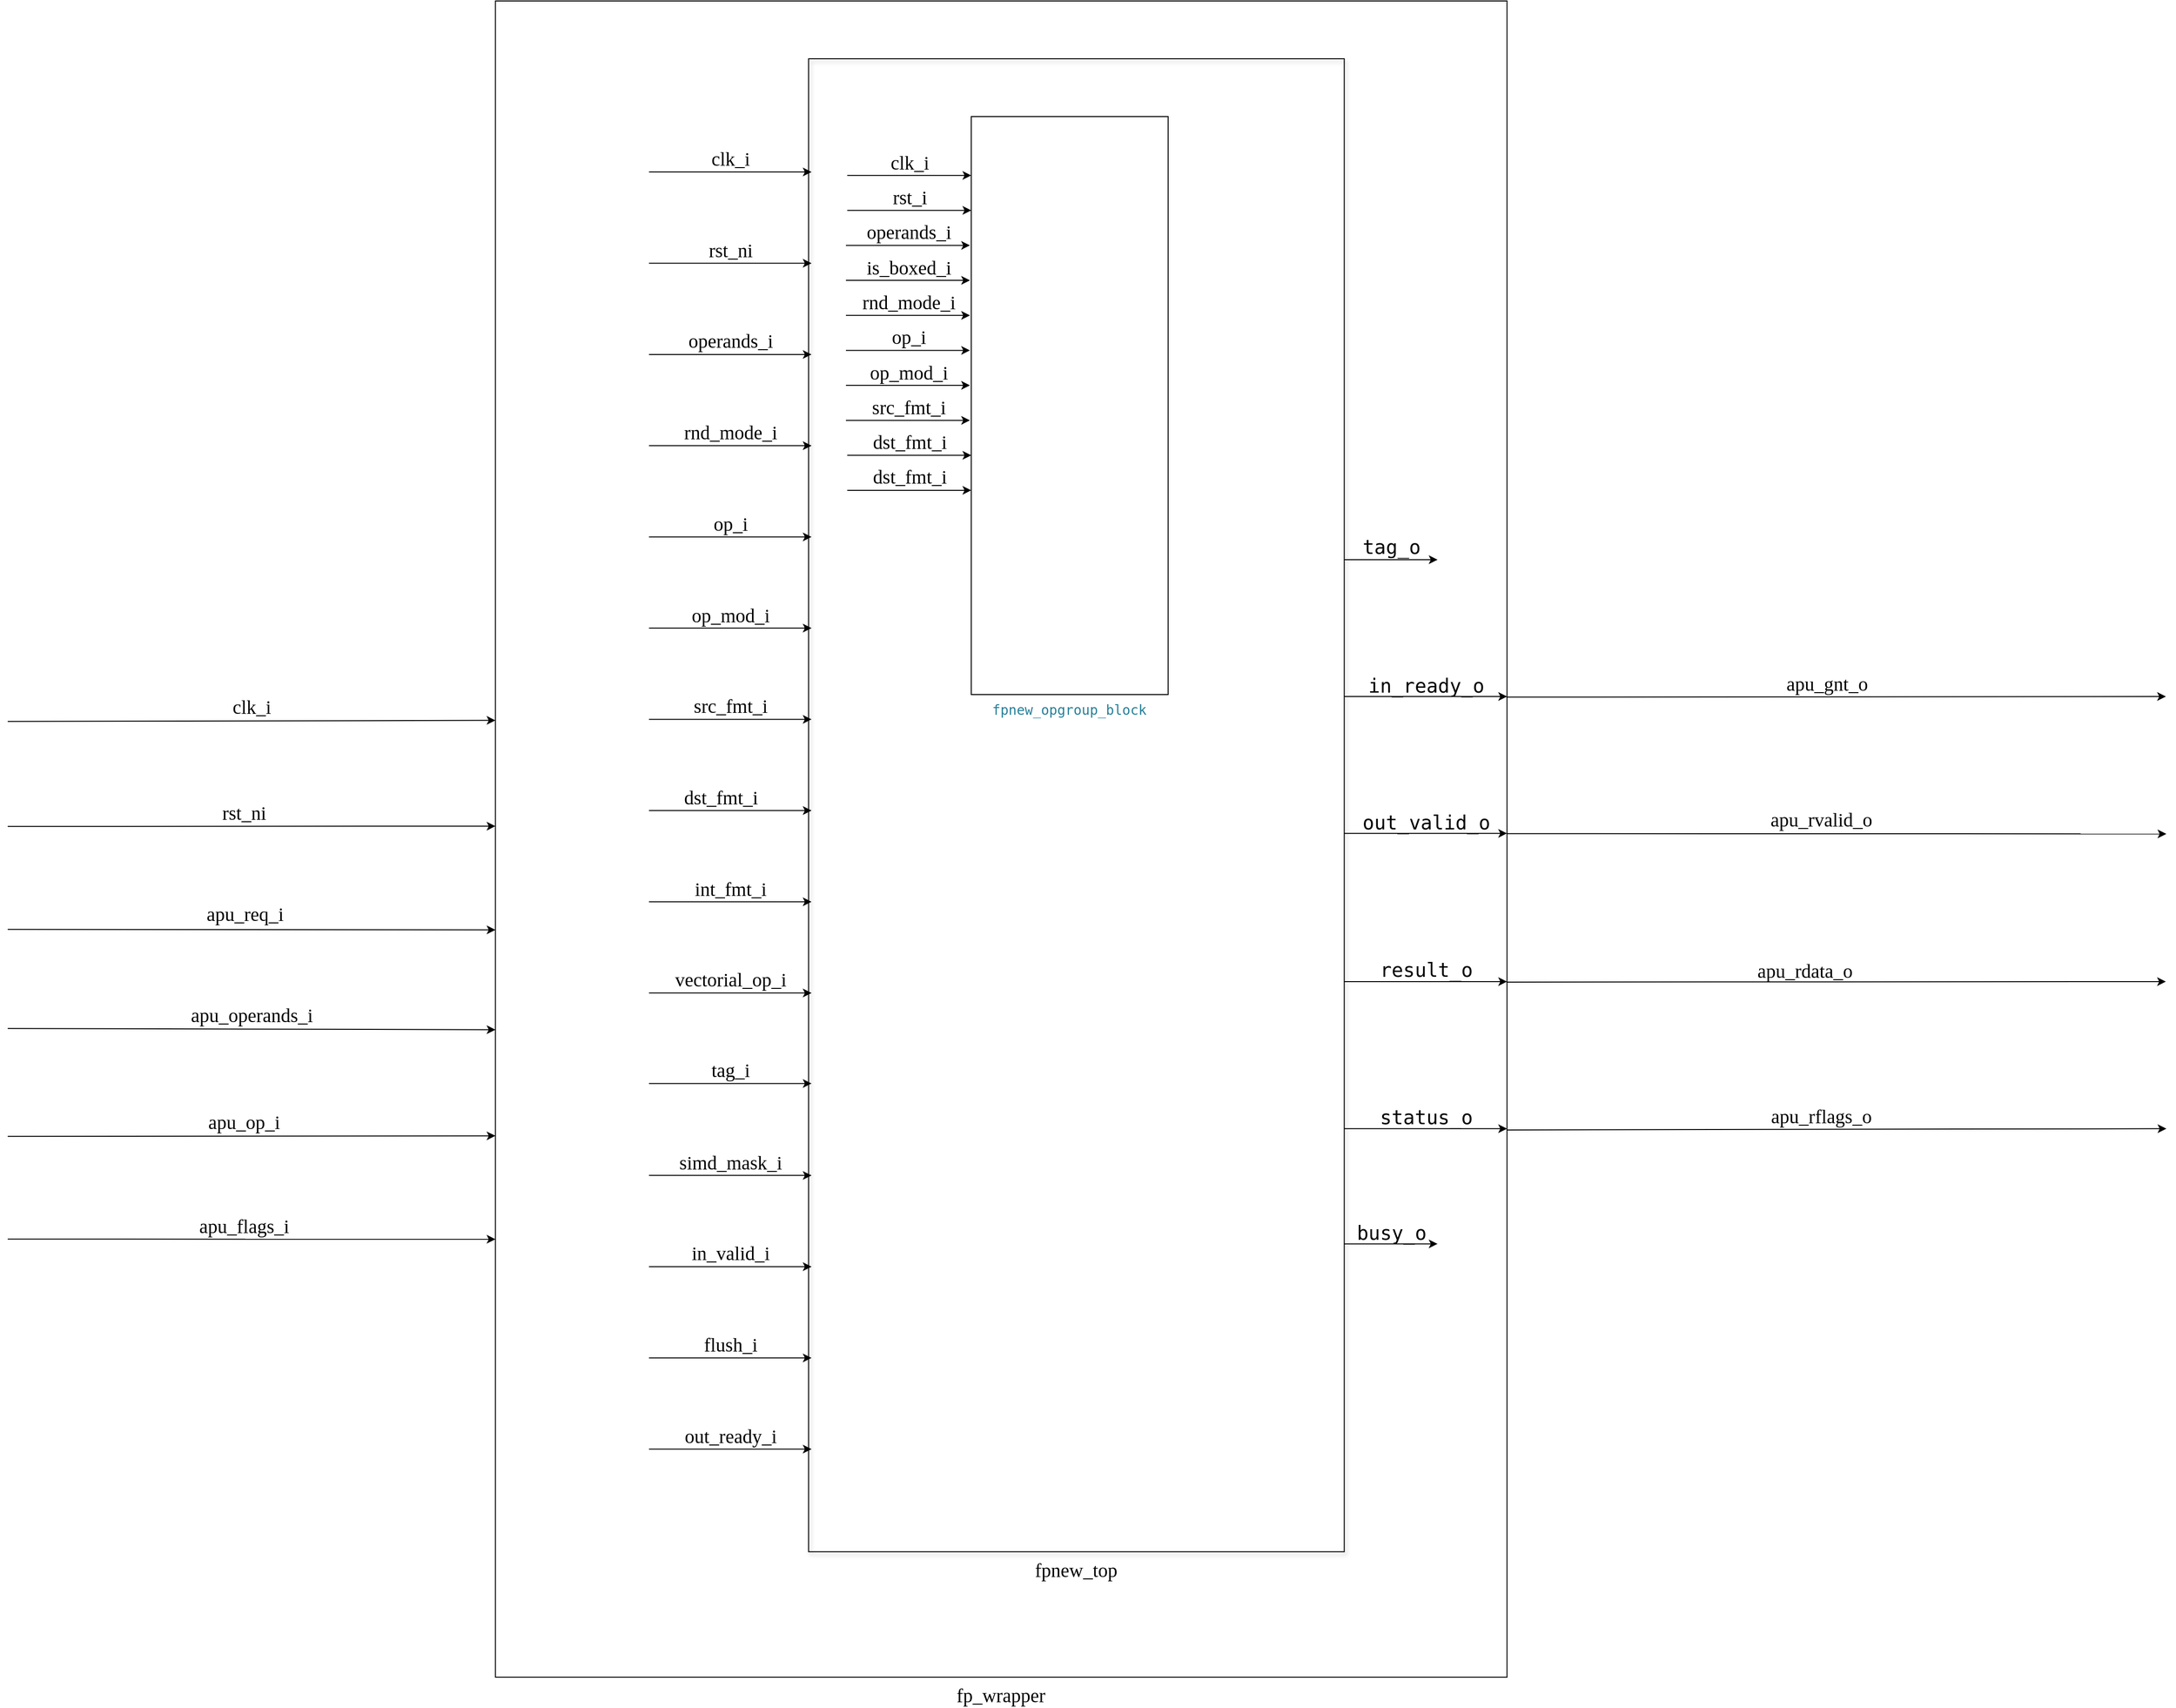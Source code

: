 <mxfile version="24.7.17" pages="2">
  <diagram name="Page-1" id="qsyGoQ6fz2FexyFFU2JD">
    <mxGraphModel dx="4867" dy="4809" grid="1" gridSize="10" guides="1" tooltips="1" connect="1" arrows="1" fold="1" page="1" pageScale="1" pageWidth="850" pageHeight="1100" background="none" math="0" shadow="0">
      <root>
        <mxCell id="0" />
        <mxCell id="1" parent="0" />
        <UserObject label="" id="DrMgtdDr198iuYlpI_kv-34">
          <mxCell style="group;fontSize=20;movable=1;resizable=1;rotatable=1;deletable=1;editable=1;locked=0;connectable=0;imageAspect=0;fillColor=none;strokeColor=none;fontColor=#000000;html=1;whiteSpace=wrap;labelBorderColor=none;textShadow=0;fontFamily=Times New Roman;" parent="1" vertex="1" connectable="0">
            <mxGeometry x="-2090" y="-3220" width="2240" height="1740" as="geometry" />
          </mxCell>
        </UserObject>
        <mxCell id="DrMgtdDr198iuYlpI_kv-8" value="fp_wrapper" style="rounded=0;direction=south;verticalAlign=top;labelPosition=center;verticalLabelPosition=bottom;align=center;fillColor=none;strokeColor=#000000;fontSize=20;labelBorderColor=none;labelBackgroundColor=none;fontFamily=Times New Roman;textShadow=0;whiteSpace=wrap;fontColor=#000000;html=1;" parent="DrMgtdDr198iuYlpI_kv-34" vertex="1">
          <mxGeometry x="506.229" width="1049.931" height="1740" as="geometry" />
        </mxCell>
        <object label="clk_i" id="DrMgtdDr198iuYlpI_kv-12">
          <mxCell style="endArrow=classic;rounded=0;verticalAlign=bottom;strokeColor=#000000;fontSize=20;labelBorderColor=none;labelBackgroundColor=none;fontFamily=Times New Roman;textShadow=0;fontColor=#000000;html=1;" parent="DrMgtdDr198iuYlpI_kv-34" edge="1">
            <mxGeometry relative="1" as="geometry">
              <mxPoint y="747.872" as="sourcePoint" />
              <mxPoint x="506.215" y="746.78" as="targetPoint" />
              <mxPoint as="offset" />
            </mxGeometry>
          </mxCell>
        </object>
        <mxCell id="DrMgtdDr198iuYlpI_kv-14" value="rst_ni" style="endArrow=classic;rounded=0;verticalAlign=bottom;strokeColor=#000000;fontSize=20;labelBorderColor=none;labelBackgroundColor=none;fontFamily=Times New Roman;textShadow=0;fontColor=#000000;html=1;" parent="DrMgtdDr198iuYlpI_kv-34" edge="1">
          <mxGeometry x="-0.031" relative="1" as="geometry">
            <mxPoint y="856.9" as="sourcePoint" />
            <mxPoint x="506.215" y="856.603" as="targetPoint" />
            <mxPoint as="offset" />
          </mxGeometry>
        </mxCell>
        <mxCell id="DrMgtdDr198iuYlpI_kv-15" value="apu_req_i" style="endArrow=classic;rounded=0;verticalAlign=bottom;strokeColor=#000000;fontSize=20;labelBorderColor=none;labelBackgroundColor=none;fontFamily=Times New Roman;textShadow=0;fontColor=#000000;html=1;" parent="DrMgtdDr198iuYlpI_kv-34" edge="1">
          <mxGeometry x="-0.031" y="2" relative="1" as="geometry">
            <mxPoint y="963.759" as="sourcePoint" />
            <mxPoint x="506.215" y="964.255" as="targetPoint" />
            <mxPoint as="offset" />
          </mxGeometry>
        </mxCell>
        <mxCell id="DrMgtdDr198iuYlpI_kv-16" value="apu_operands_i" style="endArrow=classic;rounded=0;verticalAlign=bottom;strokeColor=#000000;fontSize=20;labelBorderColor=none;labelBackgroundColor=none;fontFamily=Times New Roman;textShadow=0;fontColor=#000000;html=1;" parent="DrMgtdDr198iuYlpI_kv-34" edge="1">
          <mxGeometry relative="1" as="geometry">
            <mxPoint y="1066.6" as="sourcePoint" />
            <mxPoint x="506.215" y="1067.89" as="targetPoint" />
            <mxPoint as="offset" />
          </mxGeometry>
        </mxCell>
        <mxCell id="DrMgtdDr198iuYlpI_kv-17" value="apu_op_i" style="endArrow=classic;rounded=0;verticalAlign=bottom;strokeColor=#000000;fontSize=20;labelBorderColor=none;labelBackgroundColor=none;fontFamily=Times New Roman;textShadow=0;fontColor=#000000;html=1;" parent="DrMgtdDr198iuYlpI_kv-34" edge="1">
          <mxGeometry x="-0.031" relative="1" as="geometry">
            <mxPoint y="1178.656" as="sourcePoint" />
            <mxPoint x="506.215" y="1178.061" as="targetPoint" />
            <mxPoint as="offset" />
          </mxGeometry>
        </mxCell>
        <mxCell id="DrMgtdDr198iuYlpI_kv-18" value="apu_flags_i" style="endArrow=classic;rounded=0;verticalAlign=bottom;textShadow=0;strokeColor=#000000;fontSize=20;labelBorderColor=none;labelBackgroundColor=none;fontFamily=Times New Roman;fontColor=#000000;html=1;" parent="DrMgtdDr198iuYlpI_kv-34" edge="1">
          <mxGeometry x="-0.031" y="-1" relative="1" as="geometry">
            <mxPoint y="1285.22" as="sourcePoint" />
            <mxPoint x="506.215" y="1285.419" as="targetPoint" />
            <mxPoint as="offset" />
          </mxGeometry>
        </mxCell>
        <mxCell id="DrMgtdDr198iuYlpI_kv-23" value="" style="endArrow=classic;rounded=0;strokeColor=default;fontSize=20;labelBorderColor=none;labelBackgroundColor=none;fontFamily=Times New Roman;textShadow=0;verticalAlign=bottom;fontColor=#000000;html=1;" parent="DrMgtdDr198iuYlpI_kv-34" edge="1">
          <mxGeometry relative="1" as="geometry">
            <mxPoint x="1556.113" y="864.345" as="sourcePoint" />
            <mxPoint x="2240.478" y="864.642" as="targetPoint" />
          </mxGeometry>
        </mxCell>
        <mxCell id="DrMgtdDr198iuYlpI_kv-40" value="apu_rvalid_o" style="edgeLabel;align=center;verticalAlign=bottom;resizable=0;points=[];fontFamily=Times New Roman;fontSize=20;fontColor=#000000;labelBorderColor=none;labelBackgroundColor=none;html=1;textShadow=0;" parent="DrMgtdDr198iuYlpI_kv-23" vertex="1" connectable="0">
          <mxGeometry x="-0.037" y="1" relative="1" as="geometry">
            <mxPoint x="-4" as="offset" />
          </mxGeometry>
        </mxCell>
        <mxCell id="DrMgtdDr198iuYlpI_kv-26" value="" style="endArrow=classic;rounded=0;strokeColor=#000000;fontSize=20;labelBorderColor=none;labelBackgroundColor=none;fontFamily=Times New Roman;textShadow=0;verticalAlign=bottom;fontColor=#000000;html=1;" parent="DrMgtdDr198iuYlpI_kv-34" edge="1">
          <mxGeometry relative="1" as="geometry">
            <mxPoint x="1555.64" y="1018.456" as="sourcePoint" />
            <mxPoint x="2240.005" y="1017.96" as="targetPoint" />
          </mxGeometry>
        </mxCell>
        <mxCell id="DrMgtdDr198iuYlpI_kv-41" value="apu_rdata_o" style="edgeLabel;align=center;verticalAlign=bottom;resizable=0;points=[];fontFamily=Times New Roman;fontSize=20;fontColor=#000000;labelBorderColor=none;labelBackgroundColor=none;html=1;textShadow=0;" parent="DrMgtdDr198iuYlpI_kv-26" vertex="1" connectable="0">
          <mxGeometry x="-0.095" y="-2" relative="1" as="geometry">
            <mxPoint as="offset" />
          </mxGeometry>
        </mxCell>
        <mxCell id="DrMgtdDr198iuYlpI_kv-29" value="" style="endArrow=classic;rounded=0;strokeColor=#000000;fontSize=20;labelBorderColor=none;labelBackgroundColor=none;fontFamily=Times New Roman;textShadow=0;verticalAlign=bottom;fontColor=#000000;html=1;" parent="DrMgtdDr198iuYlpI_kv-34" edge="1">
          <mxGeometry relative="1" as="geometry">
            <mxPoint x="1556.156" y="1171.94" as="sourcePoint" />
            <mxPoint x="2240.521" y="1170.65" as="targetPoint" />
          </mxGeometry>
        </mxCell>
        <mxCell id="DrMgtdDr198iuYlpI_kv-42" value="apu_rflags_o" style="edgeLabel;align=center;verticalAlign=bottom;resizable=0;points=[];fontFamily=Times New Roman;fontSize=20;fontColor=#000000;labelBorderColor=none;labelBackgroundColor=none;html=1;textShadow=0;" parent="DrMgtdDr198iuYlpI_kv-29" vertex="1" connectable="0">
          <mxGeometry x="-0.037" relative="1" as="geometry">
            <mxPoint x="-4" as="offset" />
          </mxGeometry>
        </mxCell>
        <mxCell id="DrMgtdDr198iuYlpI_kv-37" value="" style="endArrow=classic;rounded=0;strokeColor=default;fontSize=20;labelBorderColor=none;labelBackgroundColor=none;fontFamily=Times New Roman;textShadow=0;verticalAlign=bottom;fontColor=#000000;html=1;" parent="DrMgtdDr198iuYlpI_kv-34" edge="1">
          <mxGeometry relative="1" as="geometry">
            <mxPoint x="1555.64" y="722.639" as="sourcePoint" />
            <mxPoint x="2240.005" y="722.044" as="targetPoint" />
          </mxGeometry>
        </mxCell>
        <mxCell id="DrMgtdDr198iuYlpI_kv-39" value="apu_gnt_o" style="edgeLabel;align=center;verticalAlign=bottom;resizable=0;points=[];fontFamily=Times New Roman;fontSize=20;fontColor=#000000;labelBorderColor=none;labelBackgroundColor=none;html=1;textShadow=0;" parent="DrMgtdDr198iuYlpI_kv-37" vertex="1" connectable="0">
          <mxGeometry x="0.04" relative="1" as="geometry">
            <mxPoint x="-24" as="offset" />
          </mxGeometry>
        </mxCell>
        <mxCell id="iGxLg0e8T9Fxxq1mJqKq-3" value="" style="endArrow=classic;rounded=0;fontColor=#000000;fontSize=20;html=1;labelBorderColor=none;textShadow=0;fontFamily=Times New Roman;" parent="DrMgtdDr198iuYlpI_kv-34" edge="1">
          <mxGeometry relative="1" as="geometry">
            <mxPoint x="665.588" y="745.714" as="sourcePoint" />
            <mxPoint x="834.326" y="745.714" as="targetPoint" />
          </mxGeometry>
        </mxCell>
        <mxCell id="iGxLg0e8T9Fxxq1mJqKq-4" value="src_fmt_i" style="edgeLabel;resizable=0;;align=center;verticalAlign=bottom;fontColor=#000000;fontSize=20;html=1;labelBorderColor=none;textShadow=0;fontFamily=Times New Roman;" parent="iGxLg0e8T9Fxxq1mJqKq-3" connectable="0" vertex="1">
          <mxGeometry relative="1" as="geometry" />
        </mxCell>
        <mxCell id="iGxLg0e8T9Fxxq1mJqKq-6" value="" style="endArrow=classic;rounded=0;fontColor=#000000;fontSize=20;html=1;labelBorderColor=none;textShadow=0;fontFamily=Times New Roman;" parent="DrMgtdDr198iuYlpI_kv-34" edge="1">
          <mxGeometry relative="1" as="geometry">
            <mxPoint x="665.588" y="840.408" as="sourcePoint" />
            <mxPoint x="834.326" y="840.408" as="targetPoint" />
          </mxGeometry>
        </mxCell>
        <mxCell id="iGxLg0e8T9Fxxq1mJqKq-7" value="dst_fmt_i" style="edgeLabel;resizable=0;;align=center;verticalAlign=bottom;fontColor=#000000;fontSize=20;html=1;labelBorderColor=none;textShadow=0;fontFamily=Times New Roman;" parent="iGxLg0e8T9Fxxq1mJqKq-6" connectable="0" vertex="1">
          <mxGeometry relative="1" as="geometry">
            <mxPoint x="-10" as="offset" />
          </mxGeometry>
        </mxCell>
        <mxCell id="iGxLg0e8T9Fxxq1mJqKq-8" value="" style="endArrow=classic;rounded=0;fontColor=#000000;fontSize=20;html=1;labelBorderColor=none;textShadow=0;fontFamily=Times New Roman;" parent="DrMgtdDr198iuYlpI_kv-34" edge="1">
          <mxGeometry relative="1" as="geometry">
            <mxPoint x="665.588" y="935.102" as="sourcePoint" />
            <mxPoint x="834.326" y="935.102" as="targetPoint" />
          </mxGeometry>
        </mxCell>
        <mxCell id="iGxLg0e8T9Fxxq1mJqKq-9" value="int_fmt_i" style="edgeLabel;resizable=0;;align=center;verticalAlign=bottom;fontColor=#000000;fontSize=20;html=1;labelBorderColor=none;textShadow=0;fontFamily=Times New Roman;" parent="iGxLg0e8T9Fxxq1mJqKq-8" connectable="0" vertex="1">
          <mxGeometry relative="1" as="geometry" />
        </mxCell>
        <mxCell id="iGxLg0e8T9Fxxq1mJqKq-10" value="" style="endArrow=classic;rounded=0;fontColor=#000000;fontSize=20;html=1;labelBorderColor=none;textShadow=0;fontFamily=Times New Roman;" parent="DrMgtdDr198iuYlpI_kv-34" edge="1">
          <mxGeometry relative="1" as="geometry">
            <mxPoint x="665.588" y="1029.796" as="sourcePoint" />
            <mxPoint x="834.326" y="1029.796" as="targetPoint" />
          </mxGeometry>
        </mxCell>
        <mxCell id="iGxLg0e8T9Fxxq1mJqKq-11" value="vectorial_op_i" style="edgeLabel;resizable=0;;align=center;verticalAlign=bottom;fontColor=#000000;fontSize=20;html=1;labelBorderColor=none;textShadow=0;fontFamily=Times New Roman;" parent="iGxLg0e8T9Fxxq1mJqKq-10" connectable="0" vertex="1">
          <mxGeometry relative="1" as="geometry" />
        </mxCell>
        <mxCell id="iGxLg0e8T9Fxxq1mJqKq-12" value="" style="endArrow=classic;rounded=0;fontColor=#000000;fontSize=20;html=1;labelBorderColor=none;textShadow=0;fontFamily=Times New Roman;" parent="DrMgtdDr198iuYlpI_kv-34" edge="1">
          <mxGeometry relative="1" as="geometry">
            <mxPoint x="665.588" y="1123.697" as="sourcePoint" />
            <mxPoint x="834.326" y="1123.697" as="targetPoint" />
          </mxGeometry>
        </mxCell>
        <mxCell id="iGxLg0e8T9Fxxq1mJqKq-13" value="tag_i" style="edgeLabel;resizable=0;;align=center;verticalAlign=bottom;fontColor=#000000;fontSize=20;html=1;labelBorderColor=none;textShadow=0;fontFamily=Times New Roman;" parent="iGxLg0e8T9Fxxq1mJqKq-12" connectable="0" vertex="1">
          <mxGeometry relative="1" as="geometry" />
        </mxCell>
        <mxCell id="iGxLg0e8T9Fxxq1mJqKq-14" value="" style="endArrow=classic;rounded=0;fontColor=#000000;fontSize=20;html=1;labelBorderColor=none;textShadow=0;fontFamily=Times New Roman;" parent="DrMgtdDr198iuYlpI_kv-34" edge="1">
          <mxGeometry relative="1" as="geometry">
            <mxPoint x="665.588" y="1219.184" as="sourcePoint" />
            <mxPoint x="834.326" y="1219.184" as="targetPoint" />
          </mxGeometry>
        </mxCell>
        <mxCell id="iGxLg0e8T9Fxxq1mJqKq-15" value="simd_mask_i" style="edgeLabel;resizable=0;;align=center;verticalAlign=bottom;fontColor=#000000;fontSize=20;html=1;labelBorderColor=none;textShadow=0;fontFamily=Times New Roman;" parent="iGxLg0e8T9Fxxq1mJqKq-14" connectable="0" vertex="1">
          <mxGeometry relative="1" as="geometry" />
        </mxCell>
        <mxCell id="iGxLg0e8T9Fxxq1mJqKq-16" value="" style="endArrow=classic;rounded=0;fontColor=#000000;fontSize=20;html=1;labelBorderColor=none;textShadow=0;fontFamily=Times New Roman;" parent="DrMgtdDr198iuYlpI_kv-34" edge="1">
          <mxGeometry relative="1" as="geometry">
            <mxPoint x="665.588" y="1313.878" as="sourcePoint" />
            <mxPoint x="834.326" y="1313.878" as="targetPoint" />
          </mxGeometry>
        </mxCell>
        <mxCell id="iGxLg0e8T9Fxxq1mJqKq-17" value="in_valid_i" style="edgeLabel;resizable=0;;align=center;verticalAlign=bottom;fontColor=#000000;fontSize=20;html=1;labelBorderColor=none;textShadow=0;fontFamily=Times New Roman;" parent="iGxLg0e8T9Fxxq1mJqKq-16" connectable="0" vertex="1">
          <mxGeometry relative="1" as="geometry" />
        </mxCell>
        <mxCell id="iGxLg0e8T9Fxxq1mJqKq-18" value="" style="endArrow=classic;rounded=0;fontColor=#000000;fontSize=20;html=1;labelBorderColor=none;textShadow=0;fontFamily=Times New Roman;" parent="DrMgtdDr198iuYlpI_kv-34" edge="1">
          <mxGeometry relative="1" as="geometry">
            <mxPoint x="665.588" y="1408.571" as="sourcePoint" />
            <mxPoint x="834.326" y="1408.571" as="targetPoint" />
          </mxGeometry>
        </mxCell>
        <mxCell id="iGxLg0e8T9Fxxq1mJqKq-19" value="flush_i" style="edgeLabel;resizable=0;;align=center;verticalAlign=bottom;fontColor=#000000;fontSize=20;html=1;labelBorderColor=none;textShadow=0;fontFamily=Times New Roman;" parent="iGxLg0e8T9Fxxq1mJqKq-18" connectable="0" vertex="1">
          <mxGeometry relative="1" as="geometry" />
        </mxCell>
        <mxCell id="iGxLg0e8T9Fxxq1mJqKq-20" value="" style="endArrow=classic;rounded=0;fontColor=#000000;fontSize=20;html=1;labelBorderColor=none;textShadow=0;fontFamily=Times New Roman;" parent="DrMgtdDr198iuYlpI_kv-34" edge="1">
          <mxGeometry relative="1" as="geometry">
            <mxPoint x="665.588" y="1503.265" as="sourcePoint" />
            <mxPoint x="834.326" y="1503.265" as="targetPoint" />
          </mxGeometry>
        </mxCell>
        <mxCell id="iGxLg0e8T9Fxxq1mJqKq-21" value="out_ready_i" style="edgeLabel;resizable=0;;align=center;verticalAlign=bottom;fontColor=#000000;fontSize=20;html=1;labelBorderColor=none;textShadow=0;fontFamily=Times New Roman;" parent="iGxLg0e8T9Fxxq1mJqKq-20" connectable="0" vertex="1">
          <mxGeometry relative="1" as="geometry" />
        </mxCell>
        <mxCell id="iGxLg0e8T9Fxxq1mJqKq-22" value="" style="endArrow=classic;rounded=0;fontColor=#000000;fontSize=20;html=1;labelBorderColor=none;textShadow=0;fontFamily=Times New Roman;" parent="DrMgtdDr198iuYlpI_kv-34" edge="1">
          <mxGeometry relative="1" as="geometry">
            <mxPoint x="665.588" y="651.02" as="sourcePoint" />
            <mxPoint x="834.326" y="651.02" as="targetPoint" />
          </mxGeometry>
        </mxCell>
        <mxCell id="iGxLg0e8T9Fxxq1mJqKq-23" value="op_mod_i" style="edgeLabel;resizable=0;;align=center;verticalAlign=bottom;fontColor=#000000;fontSize=20;html=1;labelBorderColor=none;textShadow=0;fontFamily=Times New Roman;" parent="iGxLg0e8T9Fxxq1mJqKq-22" connectable="0" vertex="1">
          <mxGeometry relative="1" as="geometry" />
        </mxCell>
        <mxCell id="iGxLg0e8T9Fxxq1mJqKq-24" value="" style="endArrow=classic;rounded=0;fontColor=#000000;fontSize=20;html=1;labelBorderColor=none;textShadow=0;fontFamily=Times New Roman;" parent="DrMgtdDr198iuYlpI_kv-34" edge="1">
          <mxGeometry relative="1" as="geometry">
            <mxPoint x="665.588" y="556.327" as="sourcePoint" />
            <mxPoint x="834.326" y="556.327" as="targetPoint" />
          </mxGeometry>
        </mxCell>
        <mxCell id="iGxLg0e8T9Fxxq1mJqKq-25" value="op_i" style="edgeLabel;resizable=0;;align=center;verticalAlign=bottom;fontColor=#000000;fontSize=20;html=1;labelBorderColor=none;textShadow=0;fontFamily=Times New Roman;" parent="iGxLg0e8T9Fxxq1mJqKq-24" connectable="0" vertex="1">
          <mxGeometry relative="1" as="geometry" />
        </mxCell>
        <mxCell id="iGxLg0e8T9Fxxq1mJqKq-26" value="" style="endArrow=classic;rounded=0;fontColor=#000000;fontSize=20;html=1;labelBorderColor=none;textShadow=0;fontFamily=Times New Roman;" parent="DrMgtdDr198iuYlpI_kv-34" edge="1">
          <mxGeometry relative="1" as="geometry">
            <mxPoint x="665.588" y="461.633" as="sourcePoint" />
            <mxPoint x="834.326" y="461.633" as="targetPoint" />
          </mxGeometry>
        </mxCell>
        <mxCell id="iGxLg0e8T9Fxxq1mJqKq-27" value="rnd_mode_i" style="edgeLabel;resizable=0;;align=center;verticalAlign=bottom;fontColor=#000000;fontSize=20;html=1;labelBorderColor=none;textShadow=0;fontFamily=Times New Roman;" parent="iGxLg0e8T9Fxxq1mJqKq-26" connectable="0" vertex="1">
          <mxGeometry relative="1" as="geometry" />
        </mxCell>
        <mxCell id="iGxLg0e8T9Fxxq1mJqKq-28" value="" style="endArrow=classic;rounded=0;fontColor=#000000;fontSize=20;html=1;labelBorderColor=none;textShadow=0;fontFamily=Times New Roman;" parent="DrMgtdDr198iuYlpI_kv-34" edge="1">
          <mxGeometry relative="1" as="geometry">
            <mxPoint x="665.588" y="366.939" as="sourcePoint" />
            <mxPoint x="834.326" y="366.939" as="targetPoint" />
          </mxGeometry>
        </mxCell>
        <mxCell id="iGxLg0e8T9Fxxq1mJqKq-29" value="operands_i" style="edgeLabel;resizable=0;;align=center;verticalAlign=bottom;fontColor=#000000;fontSize=20;html=1;labelBorderColor=none;textShadow=0;fontFamily=Times New Roman;" parent="iGxLg0e8T9Fxxq1mJqKq-28" connectable="0" vertex="1">
          <mxGeometry relative="1" as="geometry" />
        </mxCell>
        <mxCell id="iGxLg0e8T9Fxxq1mJqKq-30" value="" style="endArrow=classic;rounded=0;fontColor=#000000;fontSize=20;html=1;labelBorderColor=none;textShadow=0;fontFamily=Times New Roman;" parent="DrMgtdDr198iuYlpI_kv-34" edge="1">
          <mxGeometry relative="1" as="geometry">
            <mxPoint x="665.588" y="272.245" as="sourcePoint" />
            <mxPoint x="834.326" y="272.245" as="targetPoint" />
          </mxGeometry>
        </mxCell>
        <mxCell id="iGxLg0e8T9Fxxq1mJqKq-31" value="rst_ni" style="edgeLabel;resizable=0;;align=center;verticalAlign=bottom;fontColor=#000000;fontSize=20;html=1;labelBorderColor=none;textShadow=0;fontFamily=Times New Roman;" parent="iGxLg0e8T9Fxxq1mJqKq-30" connectable="0" vertex="1">
          <mxGeometry relative="1" as="geometry" />
        </mxCell>
        <mxCell id="iGxLg0e8T9Fxxq1mJqKq-32" value="" style="endArrow=classic;rounded=0;fontColor=#000000;fontSize=20;html=1;labelBorderColor=none;textShadow=0;fontFamily=Times New Roman;" parent="DrMgtdDr198iuYlpI_kv-34" edge="1">
          <mxGeometry relative="1" as="geometry">
            <mxPoint x="665.588" y="177.551" as="sourcePoint" />
            <mxPoint x="834.326" y="177.551" as="targetPoint" />
          </mxGeometry>
        </mxCell>
        <mxCell id="iGxLg0e8T9Fxxq1mJqKq-33" value="clk_i" style="edgeLabel;resizable=0;;align=center;verticalAlign=bottom;fontColor=#000000;fontSize=20;html=1;labelBorderColor=none;textShadow=0;fontFamily=Times New Roman;" parent="iGxLg0e8T9Fxxq1mJqKq-32" connectable="0" vertex="1">
          <mxGeometry relative="1" as="geometry" />
        </mxCell>
        <mxCell id="iGxLg0e8T9Fxxq1mJqKq-1" value="fpnew_top" style="rounded=0;whiteSpace=wrap;direction=south;verticalAlign=top;labelPosition=center;verticalLabelPosition=bottom;align=center;glass=0;shadow=1;treeMoving=1;absoluteArcSize=1;points=[[0,0,0,0,0],[0,0.25,0,0,0],[0,0.5,0,0,0],[0,0.75,0,0,0],[0,1,0,0,0],[0.25,0,0,0,0],[0.25,1,0,0,0],[0.5,0,0,0,0],[0.5,1,0,0,0],[0.75,0,0,0,0],[0.75,1,0,0,0],[1,0,0,0,0],[1,0.25,0,0,0],[1,0.5,0,0,0],[1,0.75,0,0,0],[1,1,0,0,0]];fillColor=none;allowArrows=0;collapsible=1;container=1;connectable=1;fontColor=#000000;fontSize=20;html=1;labelBorderColor=none;textShadow=0;fontFamily=Times New Roman;" parent="DrMgtdDr198iuYlpI_kv-34" vertex="1">
          <mxGeometry x="831.26" y="60" width="555.97" height="1549.8" as="geometry">
            <mxRectangle x="773" y="90" width="130" height="40" as="alternateBounds" />
          </mxGeometry>
        </mxCell>
        <mxCell id="lTIXM14IM3A8lN0-jQhh-3" value="" style="endArrow=classic;rounded=0;fontColor=#000000;fontSize=20;html=1;labelBorderColor=none;textShadow=0;fontFamily=Times New Roman;" parent="iGxLg0e8T9Fxxq1mJqKq-1" edge="1">
          <mxGeometry relative="1" as="geometry">
            <mxPoint x="40.098" y="121.078" as="sourcePoint" />
            <mxPoint x="168.834" y="121.078" as="targetPoint" />
          </mxGeometry>
        </mxCell>
        <mxCell id="lTIXM14IM3A8lN0-jQhh-4" value="clk_i" style="edgeLabel;resizable=0;;align=center;verticalAlign=bottom;fontColor=#000000;fontSize=20;html=1;labelBorderColor=none;textShadow=0;fontFamily=Times New Roman;" parent="lTIXM14IM3A8lN0-jQhh-3" connectable="0" vertex="1">
          <mxGeometry relative="1" as="geometry" />
        </mxCell>
        <mxCell id="lTIXM14IM3A8lN0-jQhh-12" value="" style="endArrow=classic;rounded=0;fontColor=#000000;fontSize=20;html=1;labelBorderColor=none;textShadow=0;fontFamily=Times New Roman;" parent="iGxLg0e8T9Fxxq1mJqKq-1" edge="1">
          <mxGeometry relative="1" as="geometry">
            <mxPoint x="40.098" y="157.402" as="sourcePoint" />
            <mxPoint x="168.834" y="157.402" as="targetPoint" />
          </mxGeometry>
        </mxCell>
        <mxCell id="lTIXM14IM3A8lN0-jQhh-13" value="rst_i" style="edgeLabel;resizable=0;;align=center;verticalAlign=bottom;fontColor=#000000;fontSize=20;html=1;labelBorderColor=none;textShadow=0;fontFamily=Times New Roman;" parent="lTIXM14IM3A8lN0-jQhh-12" connectable="0" vertex="1">
          <mxGeometry relative="1" as="geometry" />
        </mxCell>
        <mxCell id="lTIXM14IM3A8lN0-jQhh-15" value="" style="endArrow=classic;rounded=0;fontColor=#000000;fontSize=20;html=1;labelBorderColor=none;textShadow=0;fontFamily=Times New Roman;" parent="iGxLg0e8T9Fxxq1mJqKq-1" edge="1">
          <mxGeometry relative="1" as="geometry">
            <mxPoint x="38.738" y="193.725" as="sourcePoint" />
            <mxPoint x="167.474" y="193.725" as="targetPoint" />
          </mxGeometry>
        </mxCell>
        <mxCell id="lTIXM14IM3A8lN0-jQhh-16" value="operands_i" style="edgeLabel;resizable=0;;align=center;verticalAlign=bottom;fontColor=#000000;fontSize=20;html=1;labelBorderColor=none;textShadow=0;fontFamily=Times New Roman;" parent="lTIXM14IM3A8lN0-jQhh-15" connectable="0" vertex="1">
          <mxGeometry relative="1" as="geometry" />
        </mxCell>
        <mxCell id="lTIXM14IM3A8lN0-jQhh-17" value="" style="endArrow=classic;rounded=0;fontColor=#000000;fontSize=20;html=1;labelBorderColor=none;textShadow=0;fontFamily=Times New Roman;" parent="iGxLg0e8T9Fxxq1mJqKq-1" edge="1">
          <mxGeometry relative="1" as="geometry">
            <mxPoint x="38.738" y="230.048" as="sourcePoint" />
            <mxPoint x="167.474" y="230.048" as="targetPoint" />
          </mxGeometry>
        </mxCell>
        <mxCell id="lTIXM14IM3A8lN0-jQhh-18" value="is_boxed_i" style="edgeLabel;resizable=0;;align=center;verticalAlign=bottom;fontColor=#000000;fontSize=20;html=1;labelBorderColor=none;textShadow=0;fontFamily=Times New Roman;" parent="lTIXM14IM3A8lN0-jQhh-17" connectable="0" vertex="1">
          <mxGeometry relative="1" as="geometry" />
        </mxCell>
        <mxCell id="lTIXM14IM3A8lN0-jQhh-19" value="" style="endArrow=classic;rounded=0;fontColor=#000000;fontSize=20;html=1;labelBorderColor=none;textShadow=0;fontFamily=Times New Roman;" parent="iGxLg0e8T9Fxxq1mJqKq-1" edge="1">
          <mxGeometry relative="1" as="geometry">
            <mxPoint x="38.738" y="266.372" as="sourcePoint" />
            <mxPoint x="167.474" y="266.372" as="targetPoint" />
          </mxGeometry>
        </mxCell>
        <mxCell id="lTIXM14IM3A8lN0-jQhh-20" value="rnd_mode_i" style="edgeLabel;resizable=0;;align=center;verticalAlign=bottom;fontColor=#000000;fontSize=20;html=1;labelBorderColor=none;textShadow=0;fontFamily=Times New Roman;" parent="lTIXM14IM3A8lN0-jQhh-19" connectable="0" vertex="1">
          <mxGeometry relative="1" as="geometry" />
        </mxCell>
        <mxCell id="lTIXM14IM3A8lN0-jQhh-21" value="" style="endArrow=classic;rounded=0;fontColor=#000000;fontSize=20;html=1;labelBorderColor=none;textShadow=0;fontFamily=Times New Roman;" parent="iGxLg0e8T9Fxxq1mJqKq-1" edge="1">
          <mxGeometry relative="1" as="geometry">
            <mxPoint x="38.738" y="302.695" as="sourcePoint" />
            <mxPoint x="167.474" y="302.695" as="targetPoint" />
          </mxGeometry>
        </mxCell>
        <mxCell id="lTIXM14IM3A8lN0-jQhh-22" value="op_i" style="edgeLabel;resizable=0;;align=center;verticalAlign=bottom;fontColor=#000000;fontSize=20;html=1;labelBorderColor=none;textShadow=0;fontFamily=Times New Roman;" parent="lTIXM14IM3A8lN0-jQhh-21" connectable="0" vertex="1">
          <mxGeometry relative="1" as="geometry" />
        </mxCell>
        <mxCell id="lTIXM14IM3A8lN0-jQhh-23" value="" style="endArrow=classic;rounded=0;fontColor=#000000;fontSize=20;html=1;labelBorderColor=none;textShadow=0;fontFamily=Times New Roman;" parent="iGxLg0e8T9Fxxq1mJqKq-1" edge="1">
          <mxGeometry relative="1" as="geometry">
            <mxPoint x="38.738" y="339.019" as="sourcePoint" />
            <mxPoint x="167.474" y="339.019" as="targetPoint" />
            <Array as="points">
              <mxPoint x="98.738" y="339.019" />
            </Array>
          </mxGeometry>
        </mxCell>
        <mxCell id="lTIXM14IM3A8lN0-jQhh-24" value="op_mod_i" style="edgeLabel;resizable=0;;align=center;verticalAlign=bottom;fontColor=#000000;fontSize=20;html=1;labelBorderColor=none;textShadow=0;fontFamily=Times New Roman;" parent="lTIXM14IM3A8lN0-jQhh-23" connectable="0" vertex="1">
          <mxGeometry relative="1" as="geometry" />
        </mxCell>
        <mxCell id="lTIXM14IM3A8lN0-jQhh-25" value="" style="endArrow=classic;rounded=0;fontColor=#000000;fontSize=20;html=1;labelBorderColor=none;textShadow=0;fontFamily=Times New Roman;" parent="iGxLg0e8T9Fxxq1mJqKq-1" edge="1">
          <mxGeometry relative="1" as="geometry">
            <mxPoint x="38.738" y="375.342" as="sourcePoint" />
            <mxPoint x="167.474" y="375.342" as="targetPoint" />
            <Array as="points">
              <mxPoint x="98.738" y="375.342" />
            </Array>
          </mxGeometry>
        </mxCell>
        <mxCell id="lTIXM14IM3A8lN0-jQhh-26" value="src_fmt_i" style="edgeLabel;resizable=0;;align=center;verticalAlign=bottom;fontColor=#000000;fontSize=20;html=1;labelBorderColor=none;textShadow=0;fontFamily=Times New Roman;" parent="lTIXM14IM3A8lN0-jQhh-25" connectable="0" vertex="1">
          <mxGeometry relative="1" as="geometry" />
        </mxCell>
        <mxCell id="lTIXM14IM3A8lN0-jQhh-27" value="" style="endArrow=classic;rounded=0;fontColor=#000000;fontSize=20;html=1;labelBorderColor=none;textShadow=0;fontFamily=Times New Roman;" parent="iGxLg0e8T9Fxxq1mJqKq-1" edge="1">
          <mxGeometry relative="1" as="geometry">
            <mxPoint x="40.098" y="411.666" as="sourcePoint" />
            <mxPoint x="168.834" y="411.666" as="targetPoint" />
            <Array as="points">
              <mxPoint x="100.098" y="411.666" />
            </Array>
          </mxGeometry>
        </mxCell>
        <mxCell id="lTIXM14IM3A8lN0-jQhh-28" value="dst_fmt_i" style="edgeLabel;resizable=0;;align=center;verticalAlign=bottom;fontColor=#000000;fontSize=20;html=1;labelBorderColor=none;textShadow=0;fontFamily=Times New Roman;" parent="lTIXM14IM3A8lN0-jQhh-27" connectable="0" vertex="1">
          <mxGeometry relative="1" as="geometry" />
        </mxCell>
        <mxCell id="lTIXM14IM3A8lN0-jQhh-29" value="" style="endArrow=classic;rounded=0;fontColor=#000000;fontSize=20;html=1;labelBorderColor=none;textShadow=0;fontFamily=Times New Roman;" parent="iGxLg0e8T9Fxxq1mJqKq-1" edge="1">
          <mxGeometry relative="1" as="geometry">
            <mxPoint x="40.098" y="447.989" as="sourcePoint" />
            <mxPoint x="168.834" y="447.989" as="targetPoint" />
            <Array as="points">
              <mxPoint x="100.098" y="447.989" />
            </Array>
          </mxGeometry>
        </mxCell>
        <mxCell id="lTIXM14IM3A8lN0-jQhh-30" value="dst_fmt_i" style="edgeLabel;resizable=0;;align=center;verticalAlign=bottom;fontColor=#000000;fontSize=20;html=1;labelBorderColor=none;textShadow=0;fontFamily=Times New Roman;" parent="lTIXM14IM3A8lN0-jQhh-29" connectable="0" vertex="1">
          <mxGeometry relative="1" as="geometry" />
        </mxCell>
        <mxCell id="iGxLg0e8T9Fxxq1mJqKq-95" value="" style="endArrow=classic;html=1;rounded=0;fontColor=#000000;fontSize=20;" parent="DrMgtdDr198iuYlpI_kv-34" edge="1">
          <mxGeometry relative="1" as="geometry">
            <mxPoint x="1387.23" y="722.041" as="sourcePoint" />
            <mxPoint x="1556.16" y="722.041" as="targetPoint" />
          </mxGeometry>
        </mxCell>
        <mxCell id="iGxLg0e8T9Fxxq1mJqKq-96" value="&lt;div style=&quot;background-color: rgb(255, 255, 255); font-family: &amp;quot;Droid Sans Mono&amp;quot;, &amp;quot;monospace&amp;quot;, monospace; font-weight: normal; font-size: 20px; line-height: 19px; white-space: pre;&quot;&gt;&lt;div style=&quot;font-size: 20px;&quot;&gt;&lt;span style=&quot;font-size: 20px;&quot;&gt;in_ready_o&lt;/span&gt;&lt;/div&gt;&lt;/div&gt;" style="edgeLabel;resizable=0;html=1;;align=center;verticalAlign=bottom;fontColor=#000000;fontSize=20;" parent="iGxLg0e8T9Fxxq1mJqKq-95" connectable="0" vertex="1">
          <mxGeometry relative="1" as="geometry" />
        </mxCell>
        <mxCell id="iGxLg0e8T9Fxxq1mJqKq-98" value="" style="endArrow=classic;html=1;rounded=0;fontColor=#000000;fontSize=20;" parent="DrMgtdDr198iuYlpI_kv-34" edge="1">
          <mxGeometry relative="1" as="geometry">
            <mxPoint x="1387.23" y="864.082" as="sourcePoint" />
            <mxPoint x="1556.16" y="864.082" as="targetPoint" />
          </mxGeometry>
        </mxCell>
        <mxCell id="iGxLg0e8T9Fxxq1mJqKq-99" value="&lt;div style=&quot;background-color: rgb(255, 255, 255); font-family: &amp;quot;Droid Sans Mono&amp;quot;, &amp;quot;monospace&amp;quot;, monospace; font-weight: normal; font-size: 20px; line-height: 19px; white-space: pre;&quot;&gt;&lt;div style=&quot;font-size: 20px;&quot;&gt;&lt;span style=&quot;font-size: 20px;&quot;&gt;out_valid_o&lt;/span&gt;&lt;/div&gt;&lt;/div&gt;" style="edgeLabel;resizable=0;html=1;;align=center;verticalAlign=bottom;fontColor=#000000;fontSize=20;" parent="iGxLg0e8T9Fxxq1mJqKq-98" connectable="0" vertex="1">
          <mxGeometry relative="1" as="geometry" />
        </mxCell>
        <mxCell id="iGxLg0e8T9Fxxq1mJqKq-100" value="" style="endArrow=classic;html=1;rounded=0;fontColor=#000000;fontSize=20;" parent="DrMgtdDr198iuYlpI_kv-34" edge="1">
          <mxGeometry relative="1" as="geometry">
            <mxPoint x="1387.23" y="1017.959" as="sourcePoint" />
            <mxPoint x="1556.16" y="1017.959" as="targetPoint" />
          </mxGeometry>
        </mxCell>
        <mxCell id="iGxLg0e8T9Fxxq1mJqKq-101" value="&lt;div style=&quot;background-color: rgb(255, 255, 255); font-family: &amp;quot;Droid Sans Mono&amp;quot;, &amp;quot;monospace&amp;quot;, monospace; font-weight: normal; font-size: 20px; line-height: 19px; white-space: pre;&quot;&gt;&lt;div style=&quot;font-size: 20px;&quot;&gt;&lt;span style=&quot;font-size: 20px;&quot;&gt;result_o&lt;/span&gt;&lt;/div&gt;&lt;/div&gt;" style="edgeLabel;resizable=0;html=1;;align=center;verticalAlign=bottom;fontColor=#000000;fontSize=20;" parent="iGxLg0e8T9Fxxq1mJqKq-100" connectable="0" vertex="1">
          <mxGeometry relative="1" as="geometry" />
        </mxCell>
        <mxCell id="iGxLg0e8T9Fxxq1mJqKq-102" value="" style="endArrow=classic;html=1;rounded=0;fontColor=#000000;fontSize=20;" parent="DrMgtdDr198iuYlpI_kv-34" edge="1">
          <mxGeometry relative="1" as="geometry">
            <mxPoint x="1387.23" y="1170.653" as="sourcePoint" />
            <mxPoint x="1556.16" y="1170.653" as="targetPoint" />
          </mxGeometry>
        </mxCell>
        <mxCell id="iGxLg0e8T9Fxxq1mJqKq-103" value="&lt;div style=&quot;background-color: rgb(255, 255, 255); font-family: &amp;quot;Droid Sans Mono&amp;quot;, &amp;quot;monospace&amp;quot;, monospace; font-weight: normal; font-size: 20px; line-height: 19px; white-space: pre;&quot;&gt;&lt;div style=&quot;font-size: 20px;&quot;&gt;&lt;span style=&quot;font-size: 20px;&quot;&gt;status_o&lt;/span&gt;&lt;/div&gt;&lt;/div&gt;" style="edgeLabel;resizable=0;html=1;;align=center;verticalAlign=bottom;fontColor=#000000;fontSize=20;" parent="iGxLg0e8T9Fxxq1mJqKq-102" connectable="0" vertex="1">
          <mxGeometry relative="1" as="geometry" />
        </mxCell>
        <mxCell id="iGxLg0e8T9Fxxq1mJqKq-104" value="" style="endArrow=classic;html=1;rounded=0;fontColor=#000000;fontSize=20;" parent="DrMgtdDr198iuYlpI_kv-34" edge="1">
          <mxGeometry relative="1" as="geometry">
            <mxPoint x="1387.23" y="580" as="sourcePoint" />
            <mxPoint x="1484.013" y="580" as="targetPoint" />
          </mxGeometry>
        </mxCell>
        <mxCell id="iGxLg0e8T9Fxxq1mJqKq-105" value="&lt;div style=&quot;font-family: &amp;quot;Droid Sans Mono&amp;quot;, &amp;quot;monospace&amp;quot;, monospace; font-size: 14px; line-height: 19px; white-space-collapse: preserve;&quot;&gt;&lt;span style=&quot;font-size: 20px;&quot;&gt;tag_o&lt;/span&gt;&lt;/div&gt;" style="edgeLabel;resizable=0;html=1;;align=center;verticalAlign=bottom;fontColor=#000000;fontSize=20;" parent="iGxLg0e8T9Fxxq1mJqKq-104" connectable="0" vertex="1">
          <mxGeometry relative="1" as="geometry" />
        </mxCell>
        <mxCell id="iGxLg0e8T9Fxxq1mJqKq-106" value="" style="endArrow=classic;html=1;rounded=0;fontColor=#000000;fontSize=20;" parent="DrMgtdDr198iuYlpI_kv-34" edge="1">
          <mxGeometry relative="1" as="geometry">
            <mxPoint x="1387.23" y="1290.204" as="sourcePoint" />
            <mxPoint x="1484.013" y="1290.204" as="targetPoint" />
          </mxGeometry>
        </mxCell>
        <mxCell id="iGxLg0e8T9Fxxq1mJqKq-107" value="&lt;div style=&quot;background-color: rgb(255, 255, 255); font-family: &amp;quot;Droid Sans Mono&amp;quot;, &amp;quot;monospace&amp;quot;, monospace; font-weight: normal; font-size: 20px; line-height: 19px; white-space: pre;&quot;&gt;&lt;div style=&quot;font-size: 20px;&quot;&gt;&lt;span style=&quot;font-size: 20px;&quot;&gt;busy_o&lt;/span&gt;&lt;/div&gt;&lt;/div&gt;" style="edgeLabel;resizable=0;html=1;;align=center;verticalAlign=bottom;fontColor=#000000;fontSize=20;" parent="iGxLg0e8T9Fxxq1mJqKq-106" connectable="0" vertex="1">
          <mxGeometry relative="1" as="geometry" />
        </mxCell>
        <UserObject label="&lt;div style=&quot;color: #000000;background-color: #ffffff;font-family: &#39;Droid Sans Mono&#39;, &#39;monospace&#39;, monospace;font-weight: normal;font-size: 14px;line-height: 19px;white-space: pre;&quot;&gt;&lt;div&gt;&lt;span style=&quot;color: #267f99;&quot;&gt;fpnew_opgroup_block&lt;/span&gt;&lt;/div&gt;&lt;/div&gt;" link="data:page/id,TYKNmJwPFpoWa_w3RCpm" id="lTIXM14IM3A8lN0-jQhh-1">
          <mxCell style="rounded=0;whiteSpace=wrap;html=1;direction=south;fillColor=none;verticalAlign=top;labelPosition=center;verticalLabelPosition=bottom;align=center;" parent="DrMgtdDr198iuYlpI_kv-34" vertex="1">
            <mxGeometry x="1000.1" y="120" width="204.32" height="600" as="geometry" />
          </mxCell>
        </UserObject>
      </root>
    </mxGraphModel>
  </diagram>
  <diagram id="TYKNmJwPFpoWa_w3RCpm" name="Page-2">
    <mxGraphModel dx="759" dy="544" grid="0" gridSize="10" guides="1" tooltips="1" connect="1" arrows="1" fold="1" page="0" pageScale="1" pageWidth="850" pageHeight="1100" math="0" shadow="0">
      <root>
        <mxCell id="0" />
        <mxCell id="1" parent="0" />
      </root>
    </mxGraphModel>
  </diagram>
</mxfile>
